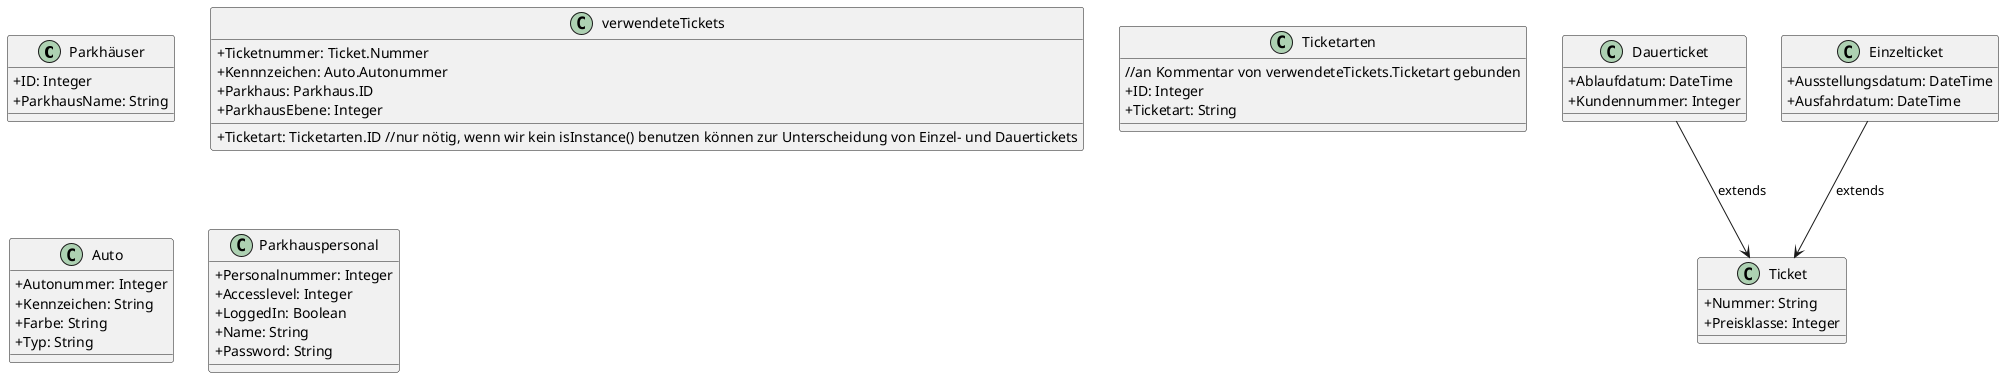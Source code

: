 @startuml
skinparam classAttributeIconSize 0

class Parkhäuser {
  +ID: Integer
  +ParkhausName: String
}

class Ticket {
  +Nummer: String
  +Preisklasse: Integer
}

class Dauerticket{
  +Ablaufdatum: DateTime
  +Kundennummer: Integer
}

class Einzelticket {
  +Ausstellungsdatum: DateTime
  +Ausfahrdatum: DateTime
}

class verwendeteTickets {
  +Ticketnummer: Ticket.Nummer
  +Ticketart: Ticketarten.ID //nur nötig, wenn wir kein isInstance() benutzen können zur Unterscheidung von Einzel- und Dauertickets
  +Kennnzeichen: Auto.Autonummer
  +Parkhaus: Parkhaus.ID
  +ParkhausEbene: Integer
}

class Ticketarten {
  //an Kommentar von verwendeteTickets.Ticketart gebunden
  +ID: Integer
  +Ticketart: String
}

class Auto {
  +Autonummer: Integer
  +Kennzeichen: String
  +Farbe: String
  +Typ: String
}

class Parkhauspersonal {
  +Personalnummer: Integer
  +Accesslevel: Integer
  +LoggedIn: Boolean
  +Name: String
  +Password: String
}

Dauerticket --> Ticket: extends
Einzelticket --> Ticket: extends
@enduml
